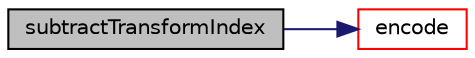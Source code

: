 digraph "subtractTransformIndex"
{
  bgcolor="transparent";
  edge [fontname="Helvetica",fontsize="10",labelfontname="Helvetica",labelfontsize="10"];
  node [fontname="Helvetica",fontsize="10",shape=record];
  rankdir="LR";
  Node1 [label="subtractTransformIndex",height=0.2,width=0.4,color="black", fillcolor="grey75", style="filled", fontcolor="black"];
  Node1 -> Node2 [color="midnightblue",fontsize="10",style="solid",fontname="Helvetica"];
  Node2 [label="encode",height=0.2,width=0.4,color="red",URL="$a00948.html#ab72afd5501e826d970da33206a166183",tooltip="Encode index and bare index as components on own processor. "];
}

